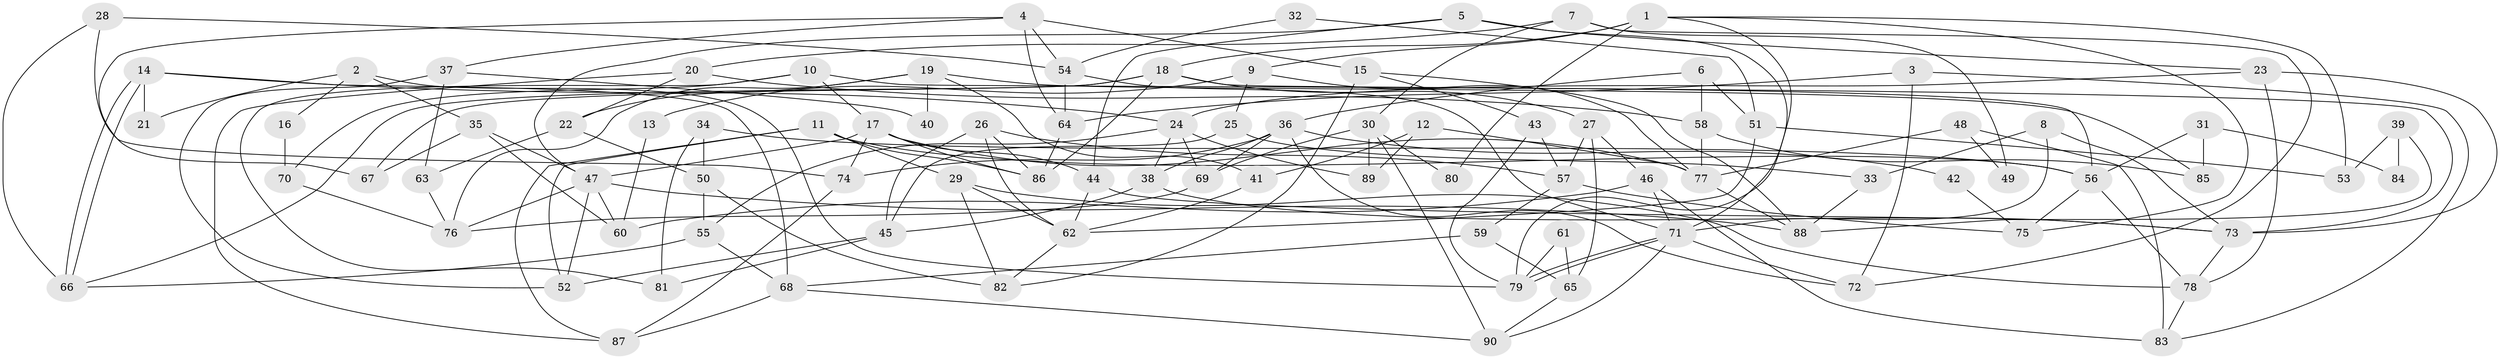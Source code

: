 // coarse degree distribution, {3: 0.23076923076923078, 13: 0.015384615384615385, 9: 0.015384615384615385, 4: 0.3076923076923077, 7: 0.03076923076923077, 8: 0.03076923076923077, 6: 0.06153846153846154, 12: 0.03076923076923077, 2: 0.13846153846153847, 5: 0.13846153846153847}
// Generated by graph-tools (version 1.1) at 2025/51/03/04/25 22:51:10]
// undirected, 90 vertices, 180 edges
graph export_dot {
  node [color=gray90,style=filled];
  1;
  2;
  3;
  4;
  5;
  6;
  7;
  8;
  9;
  10;
  11;
  12;
  13;
  14;
  15;
  16;
  17;
  18;
  19;
  20;
  21;
  22;
  23;
  24;
  25;
  26;
  27;
  28;
  29;
  30;
  31;
  32;
  33;
  34;
  35;
  36;
  37;
  38;
  39;
  40;
  41;
  42;
  43;
  44;
  45;
  46;
  47;
  48;
  49;
  50;
  51;
  52;
  53;
  54;
  55;
  56;
  57;
  58;
  59;
  60;
  61;
  62;
  63;
  64;
  65;
  66;
  67;
  68;
  69;
  70;
  71;
  72;
  73;
  74;
  75;
  76;
  77;
  78;
  79;
  80;
  81;
  82;
  83;
  84;
  85;
  86;
  87;
  88;
  89;
  90;
  1 -- 75;
  1 -- 18;
  1 -- 9;
  1 -- 53;
  1 -- 79;
  1 -- 80;
  2 -- 35;
  2 -- 79;
  2 -- 16;
  2 -- 21;
  3 -- 64;
  3 -- 83;
  3 -- 72;
  4 -- 64;
  4 -- 15;
  4 -- 37;
  4 -- 54;
  4 -- 67;
  5 -- 47;
  5 -- 44;
  5 -- 23;
  5 -- 71;
  6 -- 36;
  6 -- 58;
  6 -- 51;
  7 -- 30;
  7 -- 72;
  7 -- 20;
  7 -- 49;
  8 -- 73;
  8 -- 71;
  8 -- 33;
  9 -- 25;
  9 -- 13;
  9 -- 77;
  10 -- 17;
  10 -- 73;
  10 -- 70;
  10 -- 81;
  11 -- 86;
  11 -- 52;
  11 -- 29;
  11 -- 56;
  11 -- 87;
  12 -- 89;
  12 -- 77;
  12 -- 41;
  13 -- 60;
  14 -- 24;
  14 -- 66;
  14 -- 66;
  14 -- 21;
  14 -- 68;
  15 -- 88;
  15 -- 82;
  15 -- 43;
  16 -- 70;
  17 -- 47;
  17 -- 74;
  17 -- 44;
  17 -- 77;
  17 -- 86;
  18 -- 56;
  18 -- 66;
  18 -- 27;
  18 -- 67;
  18 -- 86;
  19 -- 22;
  19 -- 41;
  19 -- 40;
  19 -- 76;
  19 -- 85;
  20 -- 87;
  20 -- 22;
  20 -- 58;
  22 -- 50;
  22 -- 63;
  23 -- 73;
  23 -- 24;
  23 -- 78;
  24 -- 38;
  24 -- 55;
  24 -- 69;
  24 -- 89;
  25 -- 45;
  25 -- 33;
  26 -- 57;
  26 -- 86;
  26 -- 45;
  26 -- 62;
  27 -- 57;
  27 -- 46;
  27 -- 65;
  28 -- 66;
  28 -- 54;
  28 -- 74;
  29 -- 62;
  29 -- 78;
  29 -- 82;
  30 -- 90;
  30 -- 69;
  30 -- 80;
  30 -- 89;
  31 -- 85;
  31 -- 56;
  31 -- 84;
  32 -- 51;
  32 -- 54;
  33 -- 88;
  34 -- 56;
  34 -- 81;
  34 -- 50;
  35 -- 67;
  35 -- 60;
  35 -- 47;
  36 -- 74;
  36 -- 72;
  36 -- 38;
  36 -- 42;
  36 -- 69;
  37 -- 63;
  37 -- 40;
  37 -- 52;
  38 -- 45;
  38 -- 73;
  39 -- 53;
  39 -- 88;
  39 -- 84;
  41 -- 62;
  42 -- 75;
  43 -- 79;
  43 -- 57;
  44 -- 73;
  44 -- 62;
  45 -- 52;
  45 -- 81;
  46 -- 71;
  46 -- 60;
  46 -- 83;
  47 -- 76;
  47 -- 52;
  47 -- 60;
  47 -- 88;
  48 -- 83;
  48 -- 77;
  48 -- 49;
  50 -- 82;
  50 -- 55;
  51 -- 62;
  51 -- 53;
  54 -- 71;
  54 -- 64;
  55 -- 66;
  55 -- 68;
  56 -- 78;
  56 -- 75;
  57 -- 59;
  57 -- 75;
  58 -- 77;
  58 -- 85;
  59 -- 65;
  59 -- 68;
  61 -- 79;
  61 -- 65;
  62 -- 82;
  63 -- 76;
  64 -- 86;
  65 -- 90;
  68 -- 87;
  68 -- 90;
  69 -- 76;
  70 -- 76;
  71 -- 79;
  71 -- 79;
  71 -- 72;
  71 -- 90;
  73 -- 78;
  74 -- 87;
  77 -- 88;
  78 -- 83;
}
